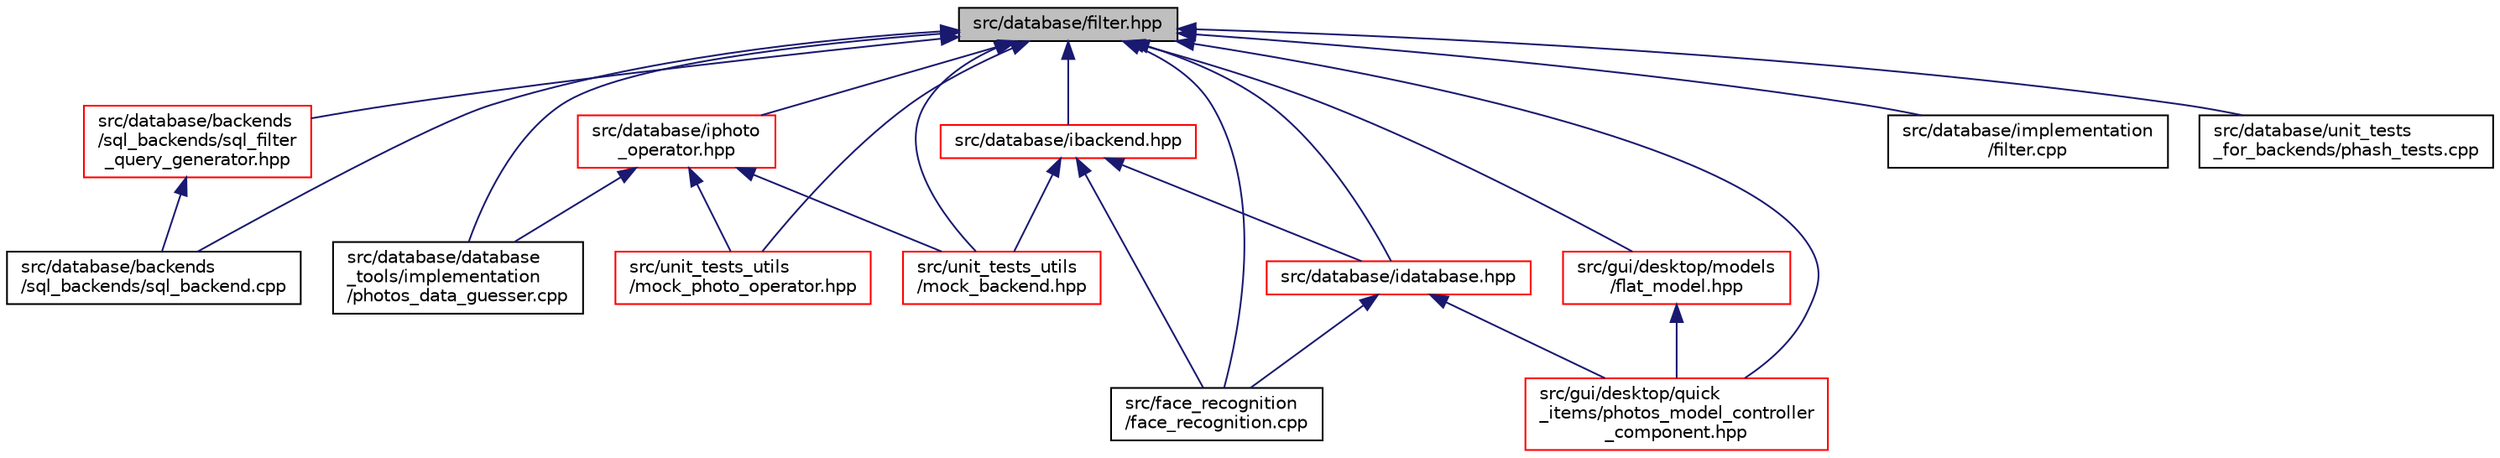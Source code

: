 digraph "src/database/filter.hpp"
{
 // LATEX_PDF_SIZE
  edge [fontname="Helvetica",fontsize="10",labelfontname="Helvetica",labelfontsize="10"];
  node [fontname="Helvetica",fontsize="10",shape=record];
  Node1 [label="src/database/filter.hpp",height=0.2,width=0.4,color="black", fillcolor="grey75", style="filled", fontcolor="black",tooltip=" "];
  Node1 -> Node2 [dir="back",color="midnightblue",fontsize="10",style="solid",fontname="Helvetica"];
  Node2 [label="src/database/backends\l/sql_backends/sql_backend.cpp",height=0.2,width=0.4,color="black", fillcolor="white", style="filled",URL="$sql__backend_8cpp.html",tooltip=" "];
  Node1 -> Node3 [dir="back",color="midnightblue",fontsize="10",style="solid",fontname="Helvetica"];
  Node3 [label="src/database/backends\l/sql_backends/sql_filter\l_query_generator.hpp",height=0.2,width=0.4,color="red", fillcolor="white", style="filled",URL="$sql__filter__query__generator_8hpp.html",tooltip=" "];
  Node3 -> Node2 [dir="back",color="midnightblue",fontsize="10",style="solid",fontname="Helvetica"];
  Node1 -> Node7 [dir="back",color="midnightblue",fontsize="10",style="solid",fontname="Helvetica"];
  Node7 [label="src/database/database\l_tools/implementation\l/photos_data_guesser.cpp",height=0.2,width=0.4,color="black", fillcolor="white", style="filled",URL="$photos__data__guesser_8cpp.html",tooltip=" "];
  Node1 -> Node8 [dir="back",color="midnightblue",fontsize="10",style="solid",fontname="Helvetica"];
  Node8 [label="src/database/ibackend.hpp",height=0.2,width=0.4,color="red", fillcolor="white", style="filled",URL="$ibackend_8hpp.html",tooltip=" "];
  Node8 -> Node38 [dir="back",color="midnightblue",fontsize="10",style="solid",fontname="Helvetica"];
  Node38 [label="src/database/idatabase.hpp",height=0.2,width=0.4,color="red", fillcolor="white", style="filled",URL="$idatabase_8hpp.html",tooltip=" "];
  Node38 -> Node77 [dir="back",color="midnightblue",fontsize="10",style="solid",fontname="Helvetica"];
  Node77 [label="src/face_recognition\l/face_recognition.cpp",height=0.2,width=0.4,color="black", fillcolor="white", style="filled",URL="$face__recognition_8cpp.html",tooltip=" "];
  Node38 -> Node91 [dir="back",color="midnightblue",fontsize="10",style="solid",fontname="Helvetica"];
  Node91 [label="src/gui/desktop/quick\l_items/photos_model_controller\l_component.hpp",height=0.2,width=0.4,color="red", fillcolor="white", style="filled",URL="$photos__model__controller__component_8hpp.html",tooltip=" "];
  Node8 -> Node77 [dir="back",color="midnightblue",fontsize="10",style="solid",fontname="Helvetica"];
  Node8 -> Node109 [dir="back",color="midnightblue",fontsize="10",style="solid",fontname="Helvetica"];
  Node109 [label="src/unit_tests_utils\l/mock_backend.hpp",height=0.2,width=0.4,color="red", fillcolor="white", style="filled",URL="$mock__backend_8hpp.html",tooltip=" "];
  Node1 -> Node38 [dir="back",color="midnightblue",fontsize="10",style="solid",fontname="Helvetica"];
  Node1 -> Node110 [dir="back",color="midnightblue",fontsize="10",style="solid",fontname="Helvetica"];
  Node110 [label="src/database/implementation\l/filter.cpp",height=0.2,width=0.4,color="black", fillcolor="white", style="filled",URL="$filter_8cpp.html",tooltip=" "];
  Node1 -> Node111 [dir="back",color="midnightblue",fontsize="10",style="solid",fontname="Helvetica"];
  Node111 [label="src/database/iphoto\l_operator.hpp",height=0.2,width=0.4,color="red", fillcolor="white", style="filled",URL="$iphoto__operator_8hpp.html",tooltip=" "];
  Node111 -> Node7 [dir="back",color="midnightblue",fontsize="10",style="solid",fontname="Helvetica"];
  Node111 -> Node109 [dir="back",color="midnightblue",fontsize="10",style="solid",fontname="Helvetica"];
  Node111 -> Node113 [dir="back",color="midnightblue",fontsize="10",style="solid",fontname="Helvetica"];
  Node113 [label="src/unit_tests_utils\l/mock_photo_operator.hpp",height=0.2,width=0.4,color="red", fillcolor="white", style="filled",URL="$mock__photo__operator_8hpp.html",tooltip=" "];
  Node1 -> Node19 [dir="back",color="midnightblue",fontsize="10",style="solid",fontname="Helvetica"];
  Node19 [label="src/database/unit_tests\l_for_backends/phash_tests.cpp",height=0.2,width=0.4,color="black", fillcolor="white", style="filled",URL="$unit__tests__for__backends_2phash__tests_8cpp.html",tooltip=" "];
  Node1 -> Node77 [dir="back",color="midnightblue",fontsize="10",style="solid",fontname="Helvetica"];
  Node1 -> Node114 [dir="back",color="midnightblue",fontsize="10",style="solid",fontname="Helvetica"];
  Node114 [label="src/gui/desktop/models\l/flat_model.hpp",height=0.2,width=0.4,color="red", fillcolor="white", style="filled",URL="$flat__model_8hpp.html",tooltip=" "];
  Node114 -> Node91 [dir="back",color="midnightblue",fontsize="10",style="solid",fontname="Helvetica"];
  Node1 -> Node91 [dir="back",color="midnightblue",fontsize="10",style="solid",fontname="Helvetica"];
  Node1 -> Node109 [dir="back",color="midnightblue",fontsize="10",style="solid",fontname="Helvetica"];
  Node1 -> Node113 [dir="back",color="midnightblue",fontsize="10",style="solid",fontname="Helvetica"];
}
